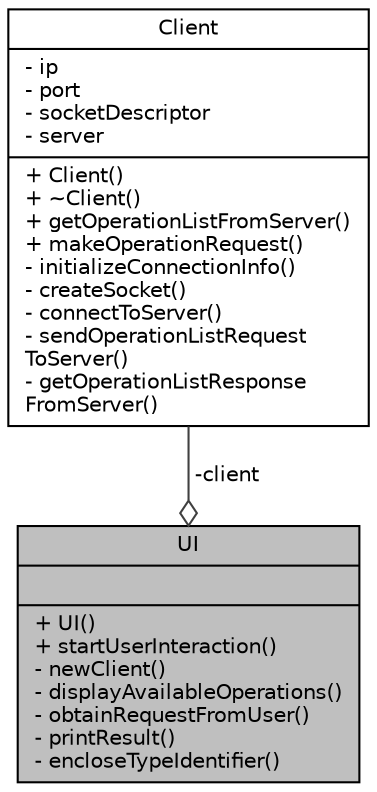 digraph "UI"
{
  edge [fontname="Helvetica",fontsize="10",labelfontname="Helvetica",labelfontsize="10"];
  node [fontname="Helvetica",fontsize="10",shape=record];
  Node1 [label="{UI\n||+ UI()\l+ startUserInteraction()\l- newClient()\l- displayAvailableOperations()\l- obtainRequestFromUser()\l- printResult()\l- encloseTypeIdentifier()\l}",height=0.2,width=0.4,color="black", fillcolor="grey75", style="filled", fontcolor="black"];
  Node2 -> Node1 [color="grey25",fontsize="10",style="solid",label=" -client" ,arrowhead="odiamond",fontname="Helvetica"];
  Node2 [label="{Client\n|- ip\l- port\l- socketDescriptor\l- server\l|+ Client()\l+ ~Client()\l+ getOperationListFromServer()\l+ makeOperationRequest()\l- initializeConnectionInfo()\l- createSocket()\l- connectToServer()\l- sendOperationListRequest\lToServer()\l- getOperationListResponse\lFromServer()\l}",height=0.2,width=0.4,color="black", fillcolor="white", style="filled",URL="$classClient.html"];
}

